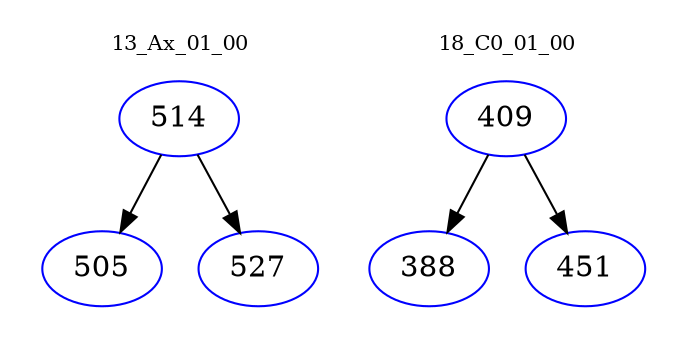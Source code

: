 digraph{
subgraph cluster_0 {
color = white
label = "13_Ax_01_00";
fontsize=10;
T0_514 [label="514", color="blue"]
T0_514 -> T0_505 [color="black"]
T0_505 [label="505", color="blue"]
T0_514 -> T0_527 [color="black"]
T0_527 [label="527", color="blue"]
}
subgraph cluster_1 {
color = white
label = "18_C0_01_00";
fontsize=10;
T1_409 [label="409", color="blue"]
T1_409 -> T1_388 [color="black"]
T1_388 [label="388", color="blue"]
T1_409 -> T1_451 [color="black"]
T1_451 [label="451", color="blue"]
}
}
